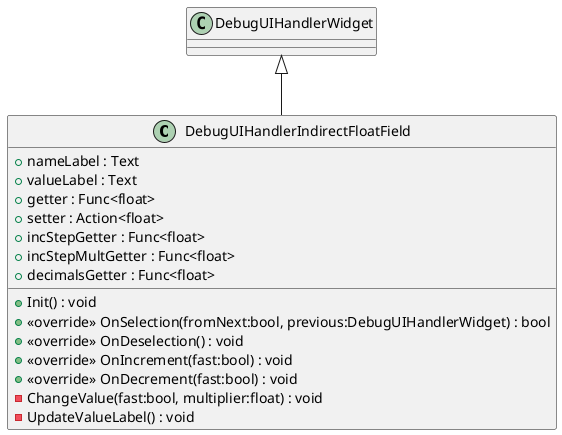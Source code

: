 @startuml
class DebugUIHandlerIndirectFloatField {
    + nameLabel : Text
    + valueLabel : Text
    + getter : Func<float>
    + setter : Action<float>
    + incStepGetter : Func<float>
    + incStepMultGetter : Func<float>
    + decimalsGetter : Func<float>
    + Init() : void
    + <<override>> OnSelection(fromNext:bool, previous:DebugUIHandlerWidget) : bool
    + <<override>> OnDeselection() : void
    + <<override>> OnIncrement(fast:bool) : void
    + <<override>> OnDecrement(fast:bool) : void
    - ChangeValue(fast:bool, multiplier:float) : void
    - UpdateValueLabel() : void
}
DebugUIHandlerWidget <|-- DebugUIHandlerIndirectFloatField
@enduml
